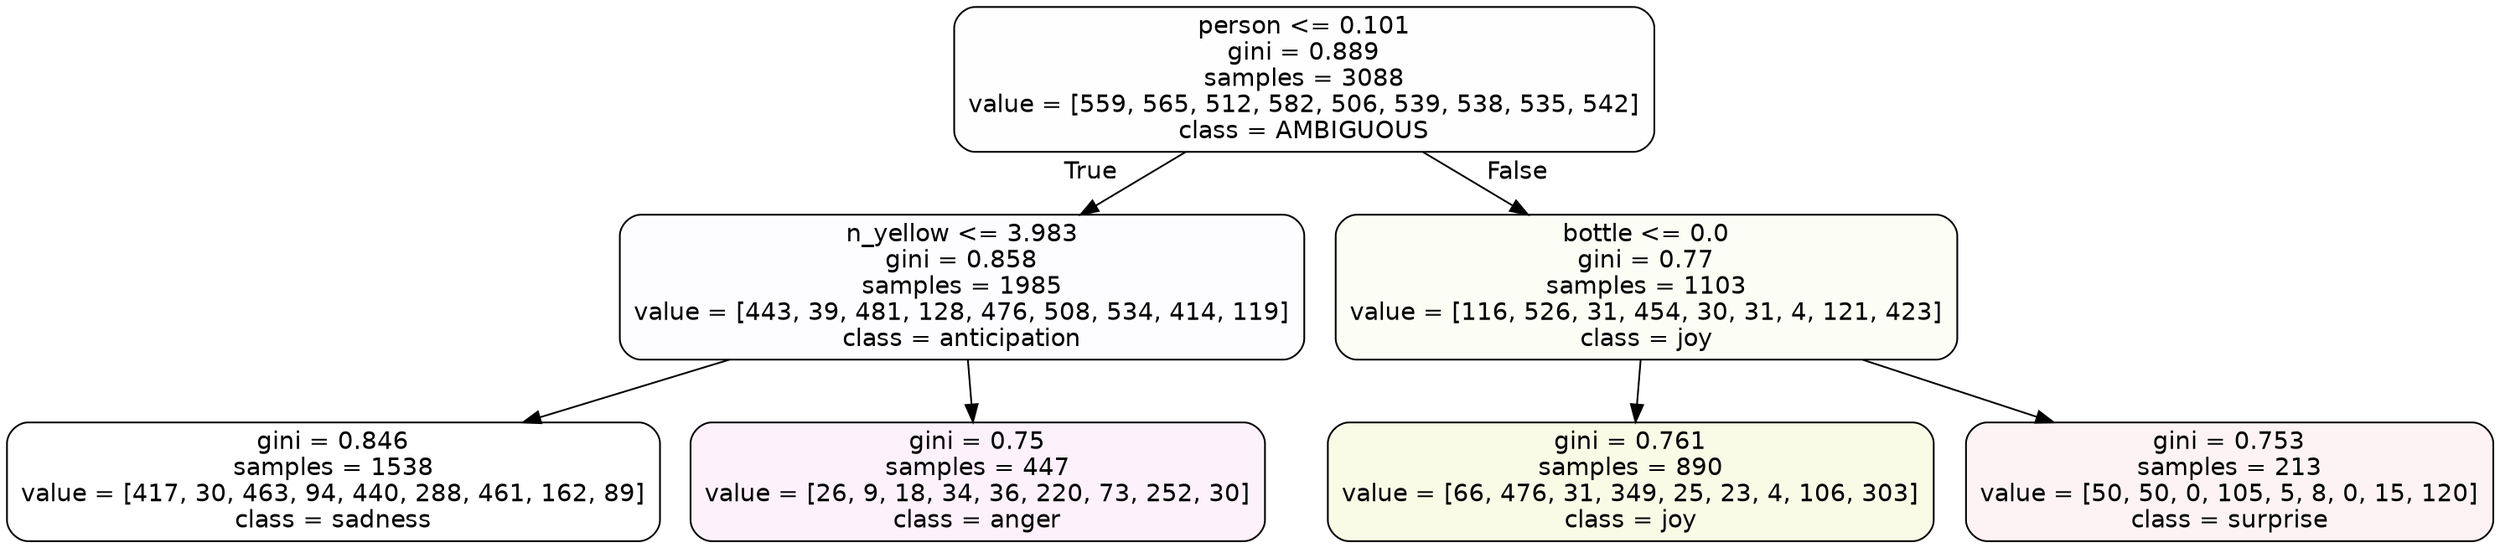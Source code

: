 digraph Tree {
node [shape=box, style="filled, rounded", color="black", fontname=helvetica] ;
edge [fontname=helvetica] ;
0 [label="person <= 0.101\ngini = 0.889\nsamples = 3088\nvalue = [559, 565, 512, 582, 506, 539, 538, 535, 542]\nclass = AMBIGUOUS", fillcolor="#39e58101"] ;
1 [label="n_yellow <= 3.983\ngini = 0.858\nsamples = 1985\nvalue = [443, 39, 481, 128, 476, 508, 534, 414, 119]\nclass = anticipation", fillcolor="#8139e503"] ;
0 -> 1 [labeldistance=2.5, labelangle=45, headlabel="True"] ;
2 [label="gini = 0.846\nsamples = 1538\nvalue = [417, 30, 463, 94, 440, 288, 461, 162, 89]\nclass = sadness", fillcolor="#64e53900"] ;
1 -> 2 ;
3 [label="gini = 0.75\nsamples = 447\nvalue = [26, 9, 18, 34, 36, 220, 73, 252, 30]\nclass = anger", fillcolor="#e539d711"] ;
1 -> 3 ;
4 [label="bottle <= 0.0\ngini = 0.77\nsamples = 1103\nvalue = [116, 526, 31, 454, 30, 31, 4, 121, 423]\nclass = joy", fillcolor="#d7e5390e"] ;
0 -> 4 [labeldistance=2.5, labelangle=-45, headlabel="False"] ;
5 [label="gini = 0.761\nsamples = 890\nvalue = [66, 476, 31, 349, 25, 23, 4, 106, 303]\nclass = joy", fillcolor="#d7e5391f"] ;
4 -> 5 ;
6 [label="gini = 0.753\nsamples = 213\nvalue = [50, 50, 0, 105, 5, 8, 0, 15, 120]\nclass = surprise", fillcolor="#e539640f"] ;
4 -> 6 ;
}